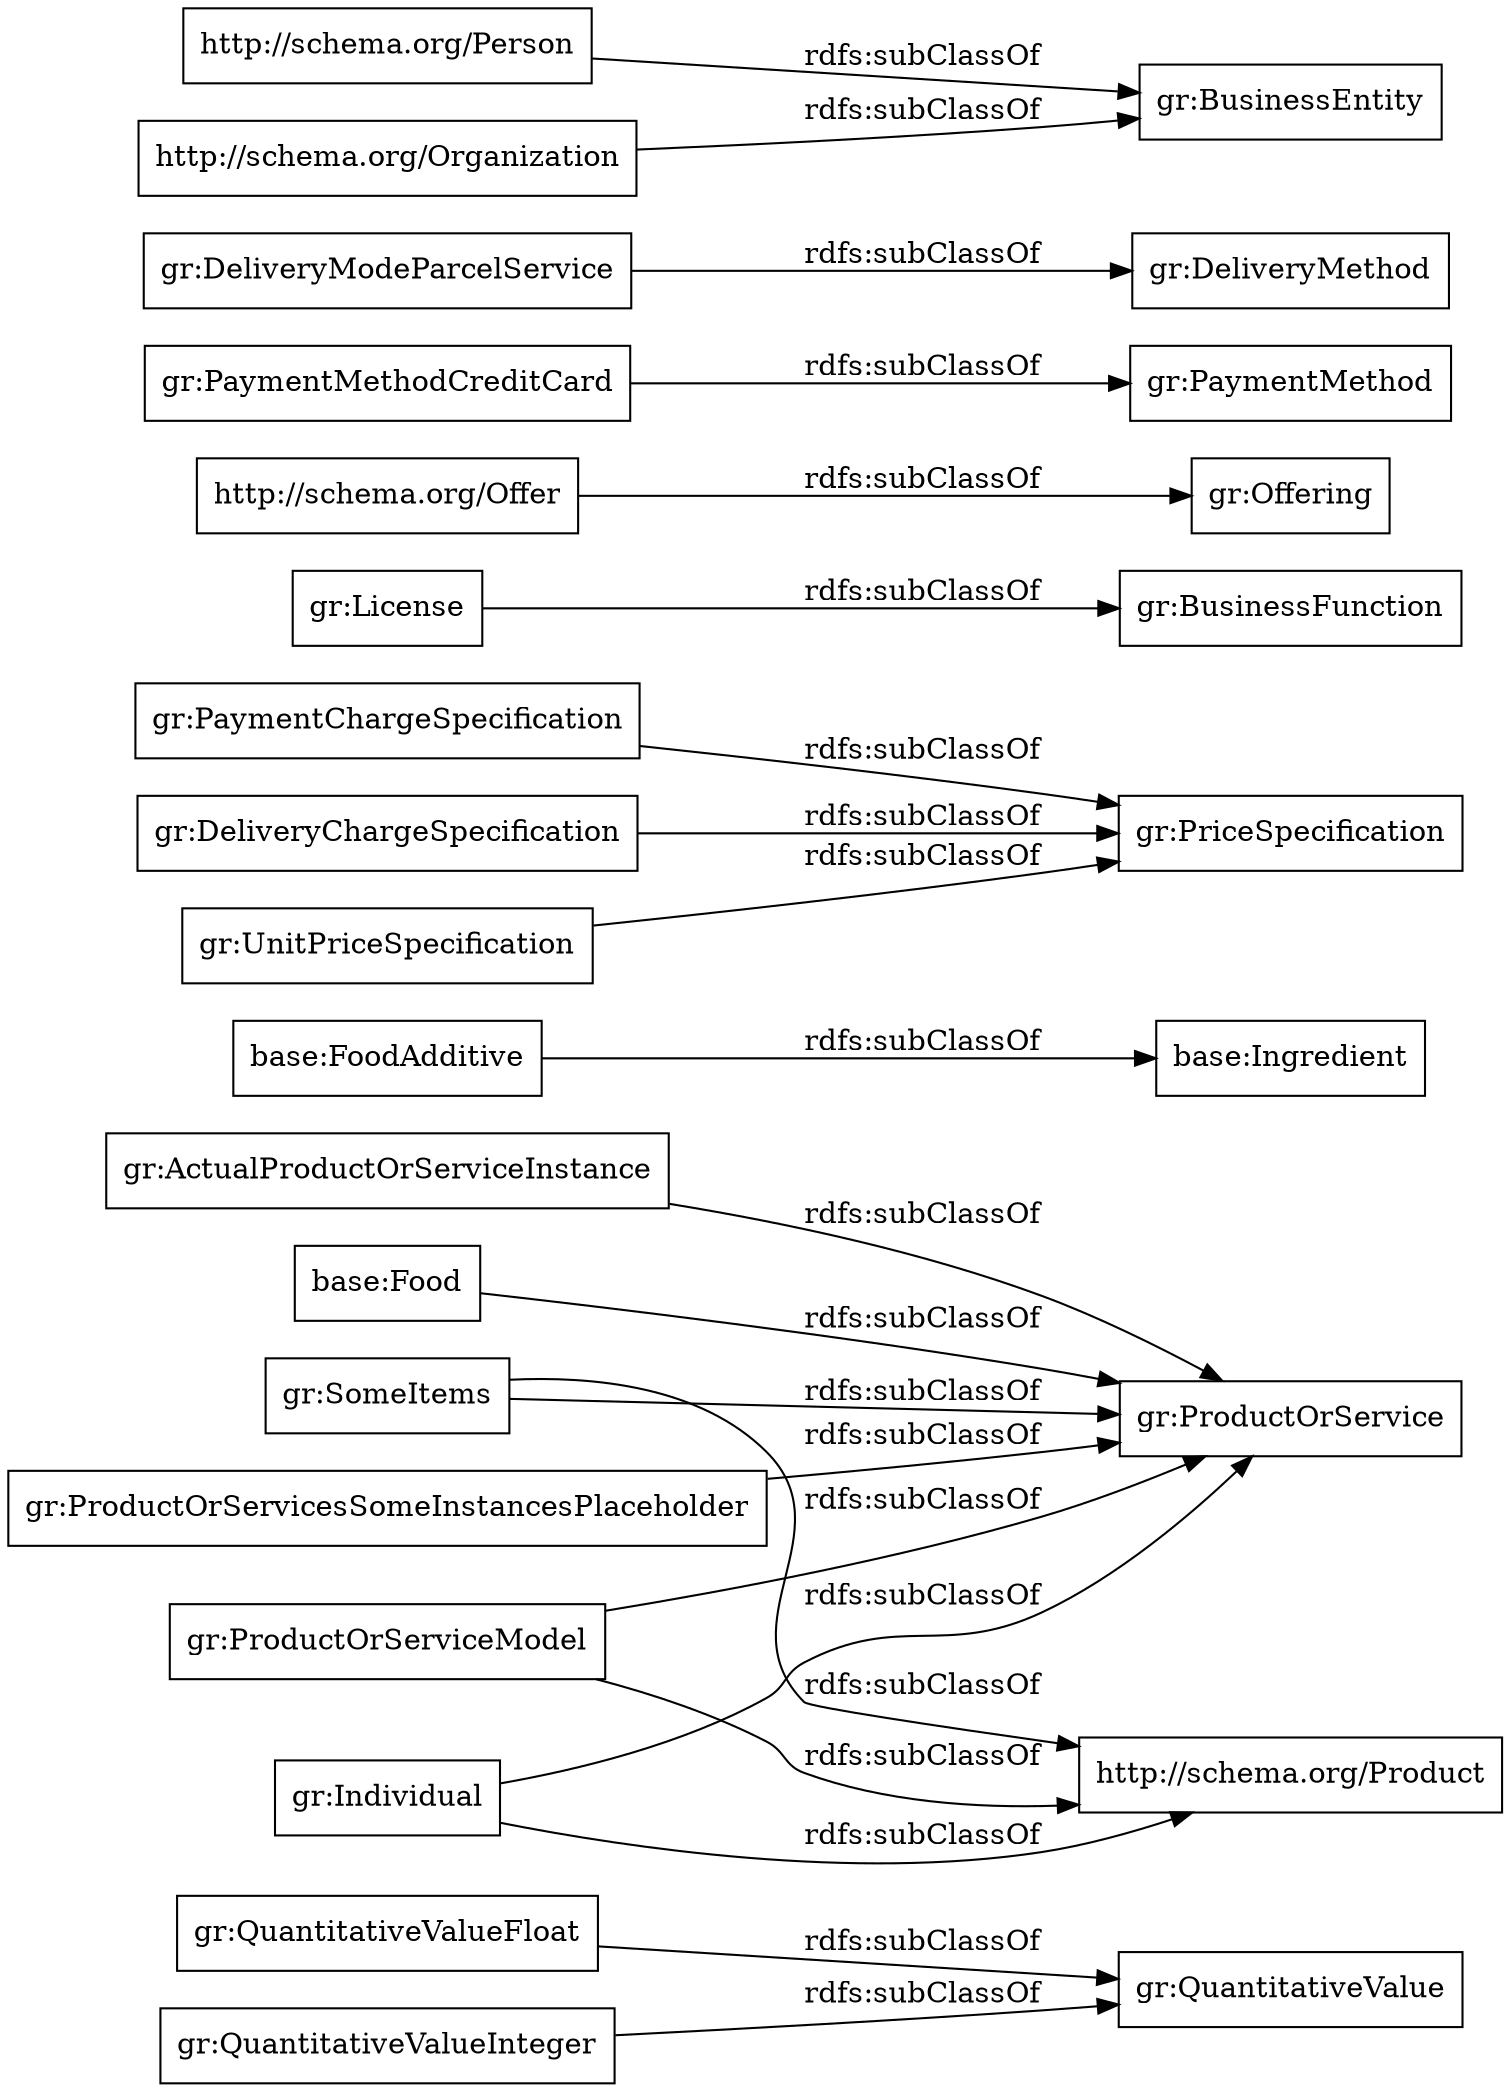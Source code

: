 digraph ar2dtool_diagram { 
rankdir=LR;
size="1000"
node [shape = rectangle, color="black"]; "gr:QuantitativeValueFloat" "gr:ProductOrService" "base:Ingredient" "base:FoodAdditive" "base:Food" "gr:QuantitativeValue" "gr:PaymentChargeSpecification" "gr:ProductOrServicesSomeInstancesPlaceholder" "gr:PriceSpecification" "http://schema.org/Product" "gr:BusinessFunction" "http://schema.org/Offer" "gr:PaymentMethod" "gr:License" "gr:DeliveryMethod" "gr:DeliveryModeParcelService" "gr:DeliveryChargeSpecification" "http://schema.org/Person" "gr:Individual" "gr:SomeItems" "http://schema.org/Organization" "gr:ProductOrServiceModel" "gr:UnitPriceSpecification" "gr:BusinessEntity" "gr:PaymentMethodCreditCard" "gr:Offering" "gr:ActualProductOrServiceInstance" "gr:QuantitativeValueInteger" ; /*classes style*/
	"gr:ActualProductOrServiceInstance" -> "gr:ProductOrService" [ label = "rdfs:subClassOf" ];
	"gr:License" -> "gr:BusinessFunction" [ label = "rdfs:subClassOf" ];
	"http://schema.org/Person" -> "gr:BusinessEntity" [ label = "rdfs:subClassOf" ];
	"gr:ProductOrServicesSomeInstancesPlaceholder" -> "gr:ProductOrService" [ label = "rdfs:subClassOf" ];
	"base:FoodAdditive" -> "base:Ingredient" [ label = "rdfs:subClassOf" ];
	"gr:PaymentMethodCreditCard" -> "gr:PaymentMethod" [ label = "rdfs:subClassOf" ];
	"gr:PaymentChargeSpecification" -> "gr:PriceSpecification" [ label = "rdfs:subClassOf" ];
	"http://schema.org/Offer" -> "gr:Offering" [ label = "rdfs:subClassOf" ];
	"gr:QuantitativeValueInteger" -> "gr:QuantitativeValue" [ label = "rdfs:subClassOf" ];
	"gr:QuantitativeValueFloat" -> "gr:QuantitativeValue" [ label = "rdfs:subClassOf" ];
	"http://schema.org/Organization" -> "gr:BusinessEntity" [ label = "rdfs:subClassOf" ];
	"gr:DeliveryChargeSpecification" -> "gr:PriceSpecification" [ label = "rdfs:subClassOf" ];
	"base:Food" -> "gr:ProductOrService" [ label = "rdfs:subClassOf" ];
	"gr:UnitPriceSpecification" -> "gr:PriceSpecification" [ label = "rdfs:subClassOf" ];
	"gr:Individual" -> "http://schema.org/Product" [ label = "rdfs:subClassOf" ];
	"gr:Individual" -> "gr:ProductOrService" [ label = "rdfs:subClassOf" ];
	"gr:DeliveryModeParcelService" -> "gr:DeliveryMethod" [ label = "rdfs:subClassOf" ];
	"gr:ProductOrServiceModel" -> "http://schema.org/Product" [ label = "rdfs:subClassOf" ];
	"gr:ProductOrServiceModel" -> "gr:ProductOrService" [ label = "rdfs:subClassOf" ];
	"gr:SomeItems" -> "http://schema.org/Product" [ label = "rdfs:subClassOf" ];
	"gr:SomeItems" -> "gr:ProductOrService" [ label = "rdfs:subClassOf" ];

}
